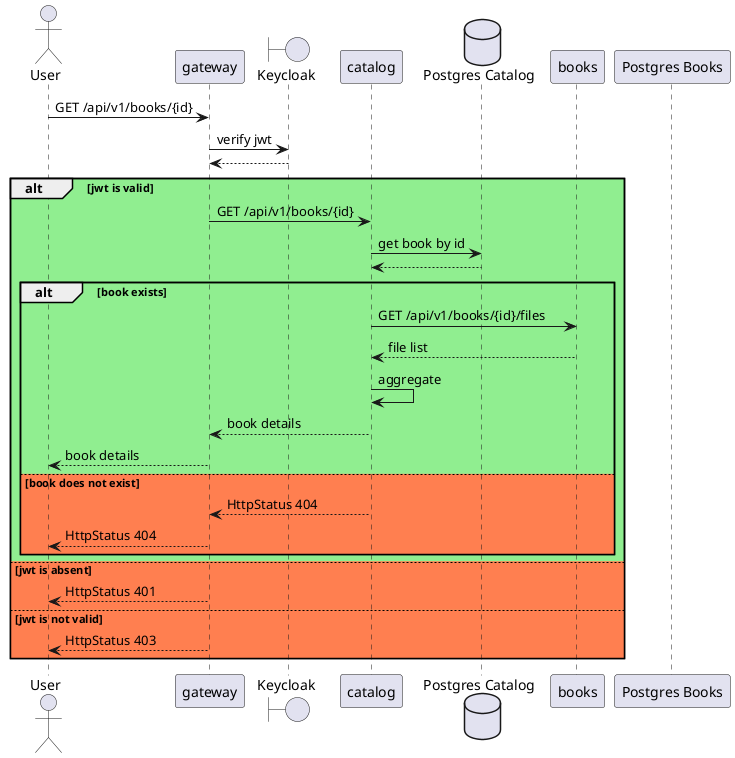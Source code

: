 @startuml

actor "User" as user
participant "gateway" as gw
boundary "Keycloak" as kk
participant "catalog" as catalog
database "Postgres Catalog" as pg_cat
participant "books" as books
participant "Postgres Books" as pg_book

user -> gw: GET /api/v1/books/{id}
gw -> kk: verify jwt
kk --> gw
alt #lightgreen jwt is valid
    gw -> catalog: GET /api/v1/books/{id}
    catalog -> pg_cat: get book by id
    pg_cat --> catalog
    alt #lightgreen book exists
        catalog -> books: GET /api/v1/books/{id}/files
        books --> catalog: file list
        catalog -> catalog: aggregate
        catalog --> gw: book details
        gw --> user: book details
    else #coral book does not exist
        catalog --> gw: HttpStatus 404
        gw --> user: HttpStatus 404
    end
else #coral jwt is absent
    gw --> user: HttpStatus 401
else #coral jwt is not valid
    gw --> user: HttpStatus 403
end

@enduml